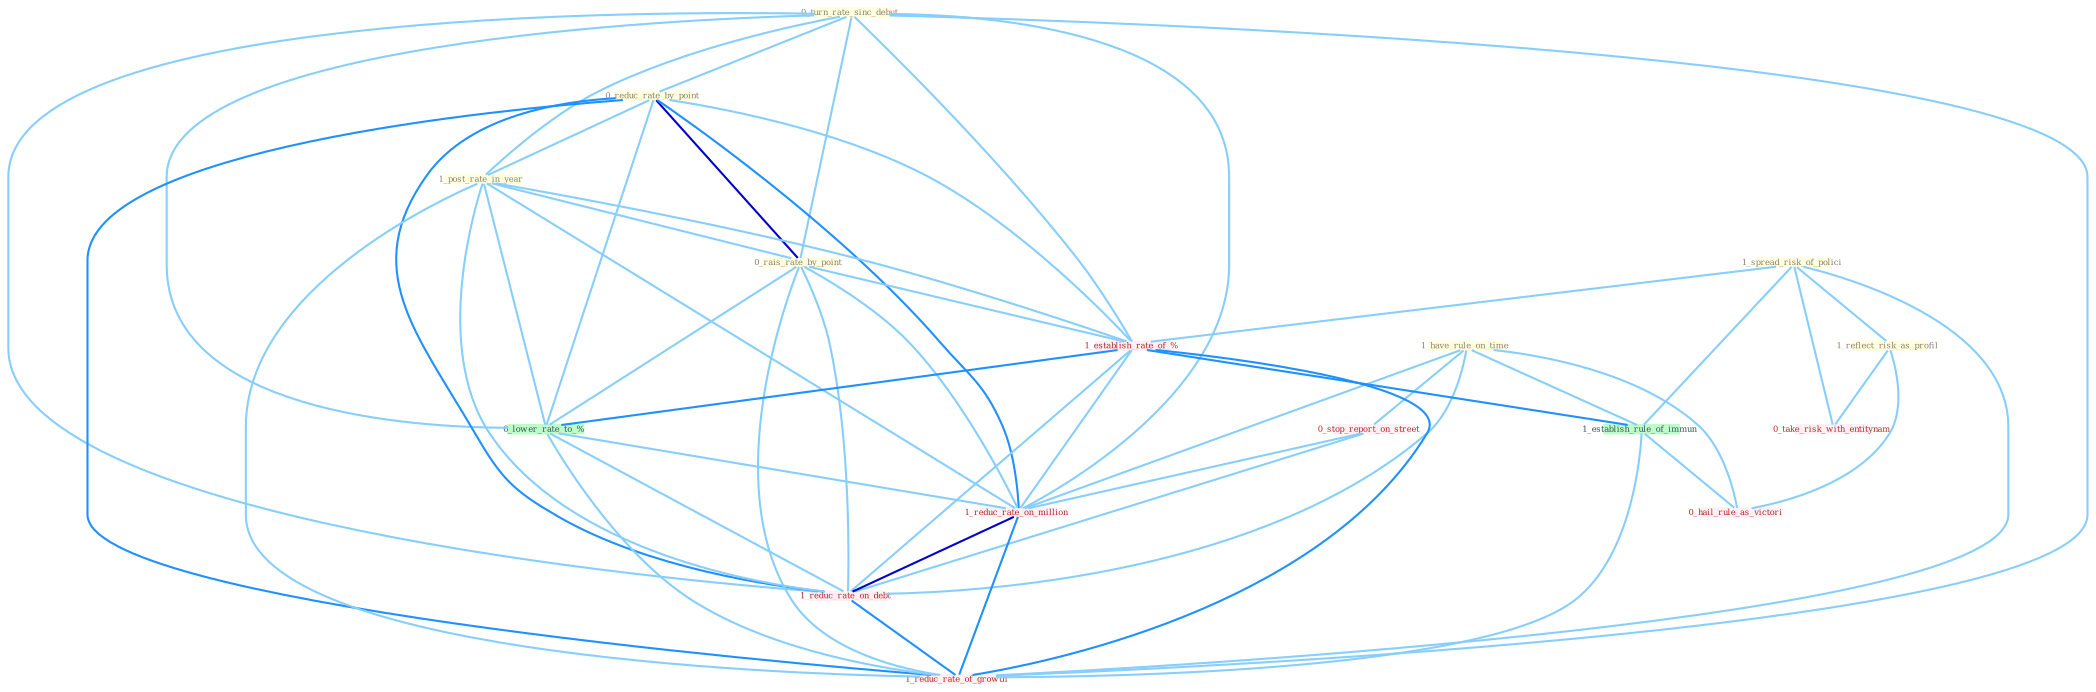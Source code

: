 Graph G{ 
    node
    [shape=polygon,style=filled,width=.5,height=.06,color="#BDFCC9",fixedsize=true,fontsize=4,
    fontcolor="#2f4f4f"];
    {node
    [color="#ffffe0", fontcolor="#8b7d6b"] "0_turn_rate_sinc_debut " "0_reduc_rate_by_point " "1_post_rate_in_year " "0_rais_rate_by_point " "1_spread_risk_of_polici " "1_reflect_risk_as_profil " "1_have_rule_on_time "}
{node [color="#fff0f5", fontcolor="#b22222"] "1_establish_rate_of_% " "0_stop_report_on_street " "0_hail_rule_as_victori " "1_reduc_rate_on_million " "0_take_risk_with_entitynam " "1_reduc_rate_on_debt " "1_reduc_rate_of_growth "}
edge [color="#B0E2FF"];

	"0_turn_rate_sinc_debut " -- "0_reduc_rate_by_point " [w="1", color="#87cefa" ];
	"0_turn_rate_sinc_debut " -- "1_post_rate_in_year " [w="1", color="#87cefa" ];
	"0_turn_rate_sinc_debut " -- "0_rais_rate_by_point " [w="1", color="#87cefa" ];
	"0_turn_rate_sinc_debut " -- "1_establish_rate_of_% " [w="1", color="#87cefa" ];
	"0_turn_rate_sinc_debut " -- "0_lower_rate_to_% " [w="1", color="#87cefa" ];
	"0_turn_rate_sinc_debut " -- "1_reduc_rate_on_million " [w="1", color="#87cefa" ];
	"0_turn_rate_sinc_debut " -- "1_reduc_rate_on_debt " [w="1", color="#87cefa" ];
	"0_turn_rate_sinc_debut " -- "1_reduc_rate_of_growth " [w="1", color="#87cefa" ];
	"0_reduc_rate_by_point " -- "1_post_rate_in_year " [w="1", color="#87cefa" ];
	"0_reduc_rate_by_point " -- "0_rais_rate_by_point " [w="3", color="#0000cd" , len=0.6];
	"0_reduc_rate_by_point " -- "1_establish_rate_of_% " [w="1", color="#87cefa" ];
	"0_reduc_rate_by_point " -- "0_lower_rate_to_% " [w="1", color="#87cefa" ];
	"0_reduc_rate_by_point " -- "1_reduc_rate_on_million " [w="2", color="#1e90ff" , len=0.8];
	"0_reduc_rate_by_point " -- "1_reduc_rate_on_debt " [w="2", color="#1e90ff" , len=0.8];
	"0_reduc_rate_by_point " -- "1_reduc_rate_of_growth " [w="2", color="#1e90ff" , len=0.8];
	"1_post_rate_in_year " -- "0_rais_rate_by_point " [w="1", color="#87cefa" ];
	"1_post_rate_in_year " -- "1_establish_rate_of_% " [w="1", color="#87cefa" ];
	"1_post_rate_in_year " -- "0_lower_rate_to_% " [w="1", color="#87cefa" ];
	"1_post_rate_in_year " -- "1_reduc_rate_on_million " [w="1", color="#87cefa" ];
	"1_post_rate_in_year " -- "1_reduc_rate_on_debt " [w="1", color="#87cefa" ];
	"1_post_rate_in_year " -- "1_reduc_rate_of_growth " [w="1", color="#87cefa" ];
	"0_rais_rate_by_point " -- "1_establish_rate_of_% " [w="1", color="#87cefa" ];
	"0_rais_rate_by_point " -- "0_lower_rate_to_% " [w="1", color="#87cefa" ];
	"0_rais_rate_by_point " -- "1_reduc_rate_on_million " [w="1", color="#87cefa" ];
	"0_rais_rate_by_point " -- "1_reduc_rate_on_debt " [w="1", color="#87cefa" ];
	"0_rais_rate_by_point " -- "1_reduc_rate_of_growth " [w="1", color="#87cefa" ];
	"1_spread_risk_of_polici " -- "1_reflect_risk_as_profil " [w="1", color="#87cefa" ];
	"1_spread_risk_of_polici " -- "1_establish_rate_of_% " [w="1", color="#87cefa" ];
	"1_spread_risk_of_polici " -- "1_establish_rule_of_immun " [w="1", color="#87cefa" ];
	"1_spread_risk_of_polici " -- "0_take_risk_with_entitynam " [w="1", color="#87cefa" ];
	"1_spread_risk_of_polici " -- "1_reduc_rate_of_growth " [w="1", color="#87cefa" ];
	"1_reflect_risk_as_profil " -- "0_hail_rule_as_victori " [w="1", color="#87cefa" ];
	"1_reflect_risk_as_profil " -- "0_take_risk_with_entitynam " [w="1", color="#87cefa" ];
	"1_have_rule_on_time " -- "1_establish_rule_of_immun " [w="1", color="#87cefa" ];
	"1_have_rule_on_time " -- "0_stop_report_on_street " [w="1", color="#87cefa" ];
	"1_have_rule_on_time " -- "0_hail_rule_as_victori " [w="1", color="#87cefa" ];
	"1_have_rule_on_time " -- "1_reduc_rate_on_million " [w="1", color="#87cefa" ];
	"1_have_rule_on_time " -- "1_reduc_rate_on_debt " [w="1", color="#87cefa" ];
	"1_establish_rate_of_% " -- "0_lower_rate_to_% " [w="2", color="#1e90ff" , len=0.8];
	"1_establish_rate_of_% " -- "1_establish_rule_of_immun " [w="2", color="#1e90ff" , len=0.8];
	"1_establish_rate_of_% " -- "1_reduc_rate_on_million " [w="1", color="#87cefa" ];
	"1_establish_rate_of_% " -- "1_reduc_rate_on_debt " [w="1", color="#87cefa" ];
	"1_establish_rate_of_% " -- "1_reduc_rate_of_growth " [w="2", color="#1e90ff" , len=0.8];
	"0_lower_rate_to_% " -- "1_reduc_rate_on_million " [w="1", color="#87cefa" ];
	"0_lower_rate_to_% " -- "1_reduc_rate_on_debt " [w="1", color="#87cefa" ];
	"0_lower_rate_to_% " -- "1_reduc_rate_of_growth " [w="1", color="#87cefa" ];
	"1_establish_rule_of_immun " -- "0_hail_rule_as_victori " [w="1", color="#87cefa" ];
	"1_establish_rule_of_immun " -- "1_reduc_rate_of_growth " [w="1", color="#87cefa" ];
	"0_stop_report_on_street " -- "1_reduc_rate_on_million " [w="1", color="#87cefa" ];
	"0_stop_report_on_street " -- "1_reduc_rate_on_debt " [w="1", color="#87cefa" ];
	"1_reduc_rate_on_million " -- "1_reduc_rate_on_debt " [w="3", color="#0000cd" , len=0.6];
	"1_reduc_rate_on_million " -- "1_reduc_rate_of_growth " [w="2", color="#1e90ff" , len=0.8];
	"1_reduc_rate_on_debt " -- "1_reduc_rate_of_growth " [w="2", color="#1e90ff" , len=0.8];
}
